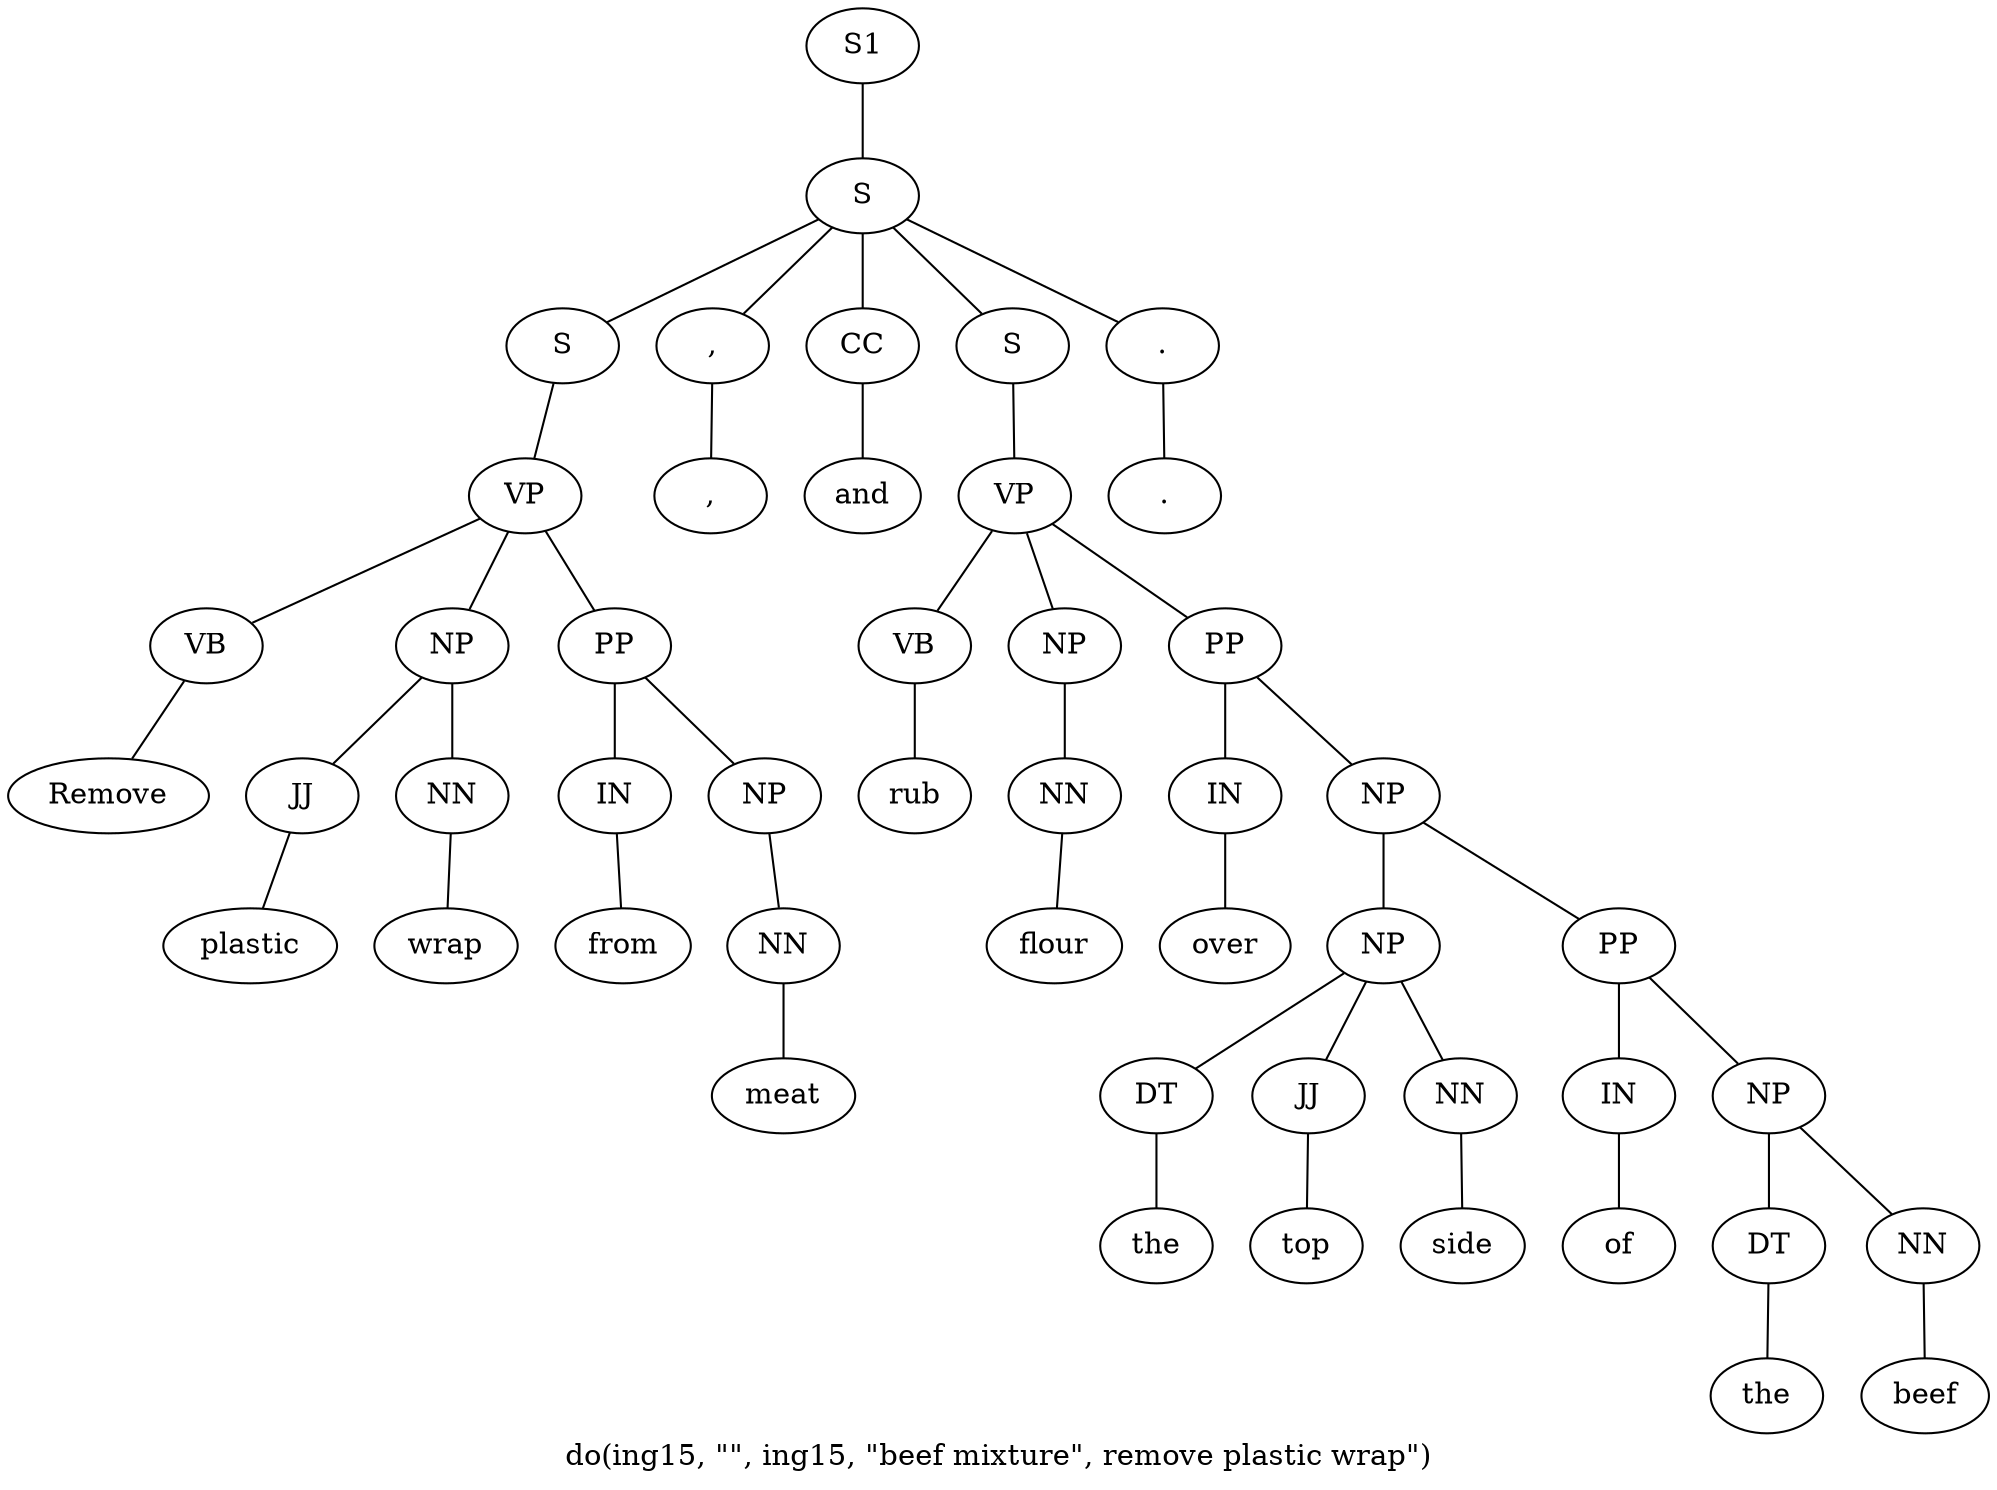 graph SyntaxGraph {
	label = "do(ing15, \"\", ing15, \"beef mixture\", remove plastic wrap\")";
	Node0 [label="S1"];
	Node1 [label="S"];
	Node2 [label="S"];
	Node3 [label="VP"];
	Node4 [label="VB"];
	Node5 [label="Remove"];
	Node6 [label="NP"];
	Node7 [label="JJ"];
	Node8 [label="plastic"];
	Node9 [label="NN"];
	Node10 [label="wrap"];
	Node11 [label="PP"];
	Node12 [label="IN"];
	Node13 [label="from"];
	Node14 [label="NP"];
	Node15 [label="NN"];
	Node16 [label="meat"];
	Node17 [label=","];
	Node18 [label=","];
	Node19 [label="CC"];
	Node20 [label="and"];
	Node21 [label="S"];
	Node22 [label="VP"];
	Node23 [label="VB"];
	Node24 [label="rub"];
	Node25 [label="NP"];
	Node26 [label="NN"];
	Node27 [label="flour"];
	Node28 [label="PP"];
	Node29 [label="IN"];
	Node30 [label="over"];
	Node31 [label="NP"];
	Node32 [label="NP"];
	Node33 [label="DT"];
	Node34 [label="the"];
	Node35 [label="JJ"];
	Node36 [label="top"];
	Node37 [label="NN"];
	Node38 [label="side"];
	Node39 [label="PP"];
	Node40 [label="IN"];
	Node41 [label="of"];
	Node42 [label="NP"];
	Node43 [label="DT"];
	Node44 [label="the"];
	Node45 [label="NN"];
	Node46 [label="beef"];
	Node47 [label="."];
	Node48 [label="."];

	Node0 -- Node1;
	Node1 -- Node2;
	Node1 -- Node17;
	Node1 -- Node19;
	Node1 -- Node21;
	Node1 -- Node47;
	Node2 -- Node3;
	Node3 -- Node4;
	Node3 -- Node6;
	Node3 -- Node11;
	Node4 -- Node5;
	Node6 -- Node7;
	Node6 -- Node9;
	Node7 -- Node8;
	Node9 -- Node10;
	Node11 -- Node12;
	Node11 -- Node14;
	Node12 -- Node13;
	Node14 -- Node15;
	Node15 -- Node16;
	Node17 -- Node18;
	Node19 -- Node20;
	Node21 -- Node22;
	Node22 -- Node23;
	Node22 -- Node25;
	Node22 -- Node28;
	Node23 -- Node24;
	Node25 -- Node26;
	Node26 -- Node27;
	Node28 -- Node29;
	Node28 -- Node31;
	Node29 -- Node30;
	Node31 -- Node32;
	Node31 -- Node39;
	Node32 -- Node33;
	Node32 -- Node35;
	Node32 -- Node37;
	Node33 -- Node34;
	Node35 -- Node36;
	Node37 -- Node38;
	Node39 -- Node40;
	Node39 -- Node42;
	Node40 -- Node41;
	Node42 -- Node43;
	Node42 -- Node45;
	Node43 -- Node44;
	Node45 -- Node46;
	Node47 -- Node48;
}